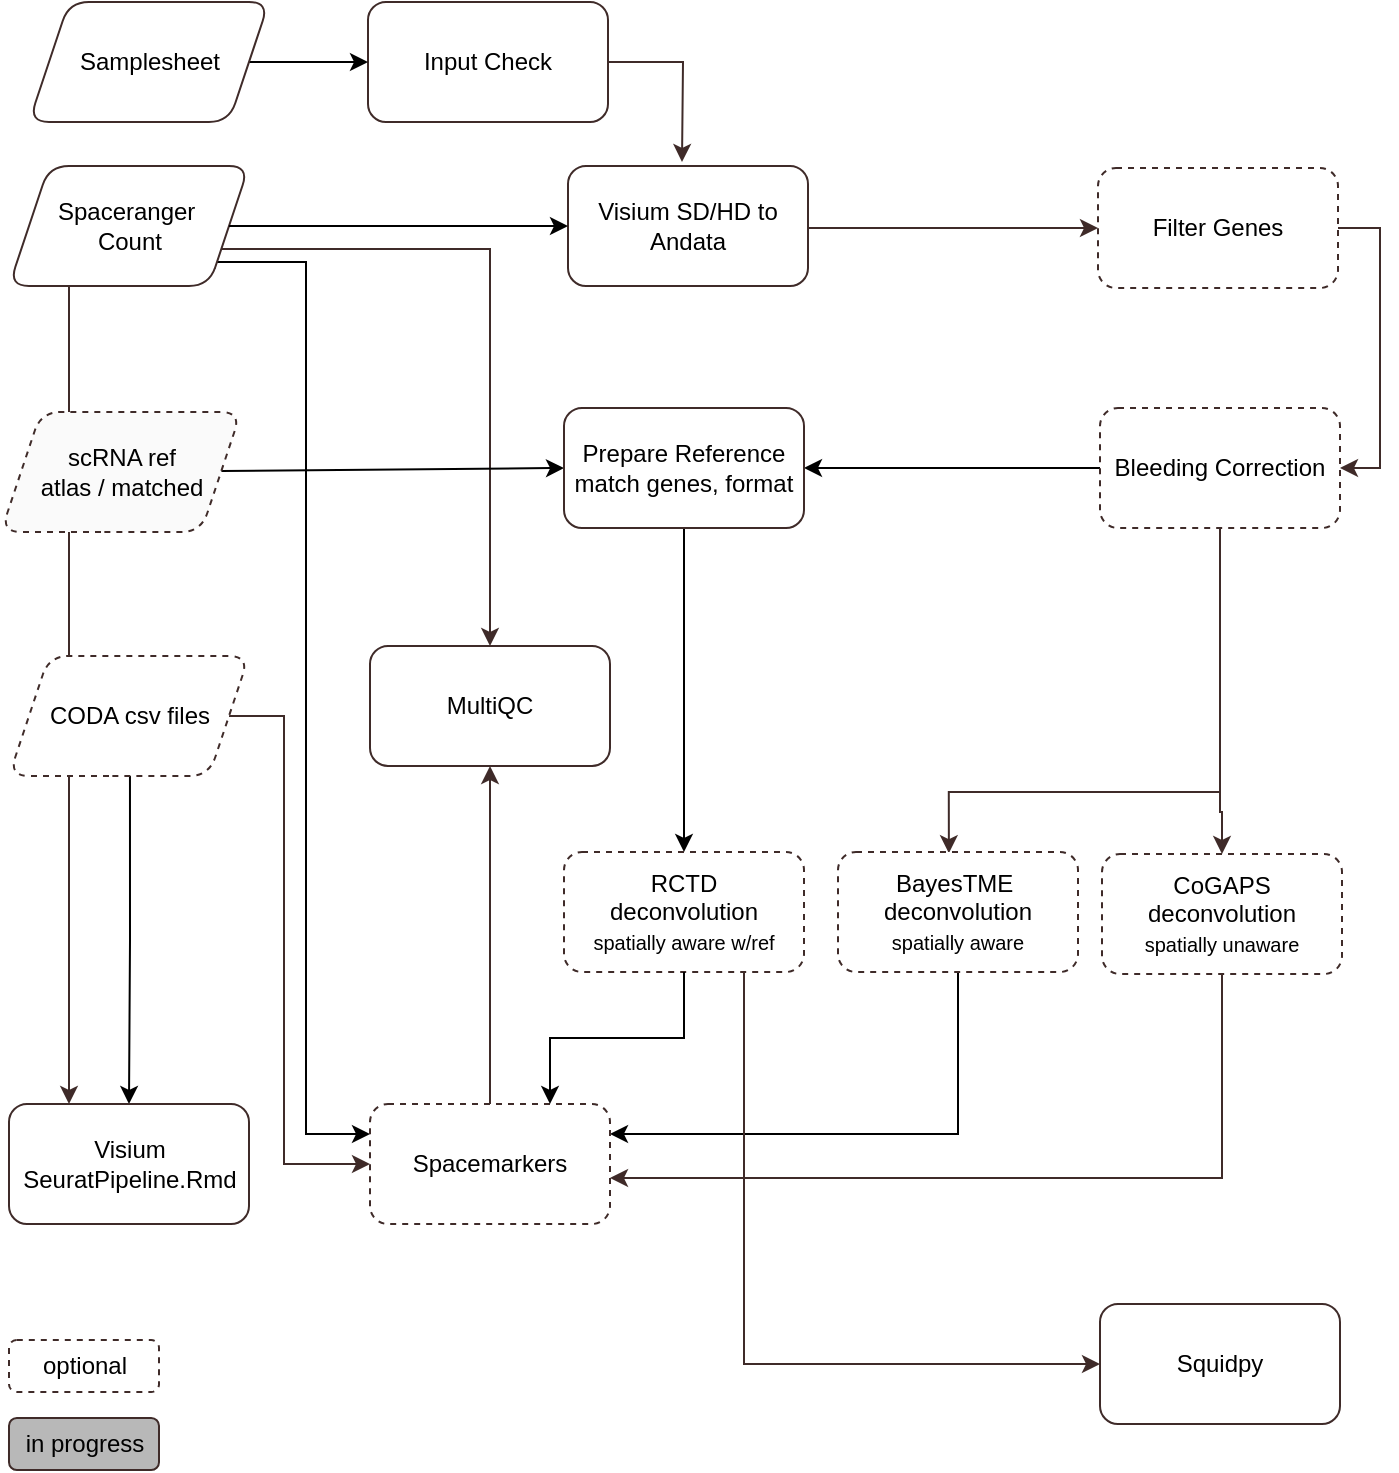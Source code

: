 <mxfile>
    <diagram name="Page-1" id="UtpHl4ARBOucqe9Nt2o0">
        <mxGraphModel dx="1066" dy="386" grid="0" gridSize="10" guides="1" tooltips="1" connect="1" arrows="1" fold="1" page="1" pageScale="1" pageWidth="827" pageHeight="1169" background="none" math="0" shadow="0">
            <root>
                <mxCell id="0"/>
                <mxCell id="1" parent="0"/>
                <mxCell id="ubO4bg-7dvknVHA9PmHo-6" value="" style="edgeStyle=orthogonalEdgeStyle;rounded=0;orthogonalLoop=1;jettySize=auto;html=1;strokeColor=#3F2B29;exitX=0.25;exitY=1;exitDx=0;exitDy=0;entryX=0.25;entryY=0;entryDx=0;entryDy=0;" parent="1" source="lG0zF8bITZGp1ZAjM_VV-1" target="lG0zF8bITZGp1ZAjM_VV-17" edge="1">
                    <mxGeometry relative="1" as="geometry">
                        <mxPoint x="115" y="277" as="sourcePoint"/>
                        <mxPoint x="115" y="513" as="targetPoint"/>
                    </mxGeometry>
                </mxCell>
                <mxCell id="MN6aCFW4edd8GgNkVKiP-10" value="" style="edgeStyle=orthogonalEdgeStyle;rounded=0;orthogonalLoop=1;jettySize=auto;html=1;strokeColor=#3F2B29;exitX=1;exitY=0.75;exitDx=0;exitDy=0;" parent="1" source="lG0zF8bITZGp1ZAjM_VV-1" target="MN6aCFW4edd8GgNkVKiP-9" edge="1">
                    <mxGeometry relative="1" as="geometry">
                        <Array as="points">
                            <mxPoint x="285" y="169"/>
                        </Array>
                    </mxGeometry>
                </mxCell>
                <mxCell id="ubO4bg-7dvknVHA9PmHo-1" style="edgeStyle=orthogonalEdgeStyle;rounded=0;orthogonalLoop=1;jettySize=auto;html=1;exitX=1;exitY=1;exitDx=0;exitDy=0;entryX=0;entryY=0.25;entryDx=0;entryDy=0;" parent="1" source="lG0zF8bITZGp1ZAjM_VV-1" target="lG0zF8bITZGp1ZAjM_VV-23" edge="1">
                    <mxGeometry relative="1" as="geometry">
                        <Array as="points">
                            <mxPoint x="193" y="175"/>
                            <mxPoint x="193" y="611"/>
                        </Array>
                    </mxGeometry>
                </mxCell>
                <mxCell id="lG0zF8bITZGp1ZAjM_VV-1" value="Spaceranger&amp;nbsp;&lt;div&gt;Count&lt;/div&gt;" style="rounded=1;whiteSpace=wrap;html=1;strokeColor=#3F2B29;shape=parallelogram;boundedLbl=1;perimeter=parallelogramPerimeter;fixedSize=1;" parent="1" vertex="1">
                    <mxGeometry x="44.5" y="127" width="120" height="60" as="geometry"/>
                </mxCell>
                <mxCell id="q4rEuiHk8W_c-3m5-zlU-2" value="" style="edgeStyle=orthogonalEdgeStyle;rounded=0;orthogonalLoop=1;jettySize=auto;html=1;strokeColor=#3F2B29;exitX=1;exitY=0.5;exitDx=0;exitDy=0;" parent="1" source="lG0zF8bITZGp1ZAjM_VV-3" edge="1">
                    <mxGeometry relative="1" as="geometry">
                        <mxPoint x="381" y="125" as="targetPoint"/>
                    </mxGeometry>
                </mxCell>
                <mxCell id="lG0zF8bITZGp1ZAjM_VV-3" value="Input Check" style="rounded=1;whiteSpace=wrap;html=1;strokeColor=#3F2B29;" parent="1" vertex="1">
                    <mxGeometry x="224" y="45" width="120" height="60" as="geometry"/>
                </mxCell>
                <mxCell id="q4rEuiHk8W_c-3m5-zlU-3" value="" style="edgeStyle=orthogonalEdgeStyle;rounded=0;orthogonalLoop=1;jettySize=auto;html=1;entryX=0.462;entryY=0.01;entryDx=0;entryDy=0;exitX=0.5;exitY=1;exitDx=0;exitDy=0;strokeColor=#3F2B29;entryPerimeter=0;" parent="1" source="MN6aCFW4edd8GgNkVKiP-15" target="lG0zF8bITZGp1ZAjM_VV-25" edge="1">
                    <mxGeometry relative="1" as="geometry">
                        <mxPoint x="723" y="308" as="targetPoint"/>
                        <Array as="points">
                            <mxPoint x="650" y="440"/>
                            <mxPoint x="514" y="440"/>
                        </Array>
                    </mxGeometry>
                </mxCell>
                <mxCell id="MN6aCFW4edd8GgNkVKiP-16" value="" style="edgeStyle=orthogonalEdgeStyle;rounded=0;orthogonalLoop=1;jettySize=auto;html=1;exitX=1;exitY=0.5;exitDx=0;exitDy=0;entryX=1;entryY=0.5;entryDx=0;entryDy=0;strokeColor=#3F2B29;" parent="1" source="lG0zF8bITZGp1ZAjM_VV-13" target="MN6aCFW4edd8GgNkVKiP-15" edge="1">
                    <mxGeometry relative="1" as="geometry"/>
                </mxCell>
                <mxCell id="lG0zF8bITZGp1ZAjM_VV-13" value="Filter Genes" style="rounded=1;whiteSpace=wrap;html=1;strokeColor=#3F2B29;dashed=1;" parent="1" vertex="1">
                    <mxGeometry x="589" y="128" width="120" height="60" as="geometry"/>
                </mxCell>
                <mxCell id="cCUpEwaMNrmo6Q71-gxC-1" style="edgeStyle=orthogonalEdgeStyle;rounded=0;orthogonalLoop=1;jettySize=auto;html=1;exitX=1;exitY=0.5;exitDx=0;exitDy=0;entryX=0;entryY=0.5;entryDx=0;entryDy=0;strokeColor=#3F2B29;" parent="1" source="lG0zF8bITZGp1ZAjM_VV-15" target="lG0zF8bITZGp1ZAjM_VV-23" edge="1">
                    <mxGeometry relative="1" as="geometry">
                        <Array as="points">
                            <mxPoint x="182" y="402"/>
                            <mxPoint x="182" y="626"/>
                        </Array>
                    </mxGeometry>
                </mxCell>
                <mxCell id="ubO4bg-7dvknVHA9PmHo-9" value="" style="edgeStyle=orthogonalEdgeStyle;rounded=0;orthogonalLoop=1;jettySize=auto;html=1;entryX=0.5;entryY=0;entryDx=0;entryDy=0;exitX=0.504;exitY=0.833;exitDx=0;exitDy=0;exitPerimeter=0;" parent="1" source="lG0zF8bITZGp1ZAjM_VV-15" target="lG0zF8bITZGp1ZAjM_VV-17" edge="1">
                    <mxGeometry relative="1" as="geometry">
                        <mxPoint x="104.5" y="402" as="targetPoint"/>
                    </mxGeometry>
                </mxCell>
                <mxCell id="lG0zF8bITZGp1ZAjM_VV-15" value="CODA csv files" style="rounded=1;whiteSpace=wrap;html=1;fillColor=default;strokeColor=#3F2B29;shape=parallelogram;boundedLbl=1;perimeter=parallelogramPerimeter;fixedSize=1;dashed=1;" parent="1" vertex="1">
                    <mxGeometry x="44.5" y="372" width="120" height="60" as="geometry"/>
                </mxCell>
                <mxCell id="lG0zF8bITZGp1ZAjM_VV-17" value="Visium SeuratPipeline.Rmd" style="rounded=1;whiteSpace=wrap;html=1;fillColor=none;strokeColor=#3F2B29;" parent="1" vertex="1">
                    <mxGeometry x="44.5" y="596" width="120" height="60" as="geometry"/>
                </mxCell>
                <mxCell id="MN6aCFW4edd8GgNkVKiP-12" value="" style="edgeStyle=orthogonalEdgeStyle;rounded=0;orthogonalLoop=1;jettySize=auto;html=1;entryX=0.5;entryY=1;entryDx=0;entryDy=0;strokeColor=#3F2B29;exitX=0.5;exitY=0;exitDx=0;exitDy=0;" parent="1" source="lG0zF8bITZGp1ZAjM_VV-23" target="MN6aCFW4edd8GgNkVKiP-9" edge="1">
                    <mxGeometry relative="1" as="geometry">
                        <mxPoint x="281" y="490" as="targetPoint"/>
                        <mxPoint x="290" y="553" as="sourcePoint"/>
                    </mxGeometry>
                </mxCell>
                <mxCell id="ubO4bg-7dvknVHA9PmHo-11" value="" style="edgeStyle=orthogonalEdgeStyle;rounded=0;orthogonalLoop=1;jettySize=auto;html=1;entryX=1;entryY=0.25;entryDx=0;entryDy=0;exitX=0.5;exitY=1;exitDx=0;exitDy=0;" parent="1" source="lG0zF8bITZGp1ZAjM_VV-25" target="lG0zF8bITZGp1ZAjM_VV-23" edge="1">
                    <mxGeometry relative="1" as="geometry">
                        <mxPoint x="523" y="610" as="targetPoint"/>
                    </mxGeometry>
                </mxCell>
                <mxCell id="lG0zF8bITZGp1ZAjM_VV-25" value="&lt;span style=&quot;color: rgb(0, 0, 0);&quot;&gt;BayesTME&amp;nbsp;&lt;/span&gt;&lt;div style=&quot;scrollbar-color: light-dark(#e2e2e2, #4b4b4b)&lt;br/&gt;&#x9;&#x9;&#x9;&#x9;&#x9;light-dark(#fbfbfb, var(--dark-panel-color));&quot;&gt;deconvolution&lt;/div&gt;&lt;div style=&quot;scrollbar-color: light-dark(#e2e2e2, #4b4b4b)&lt;br/&gt;&#x9;&#x9;&#x9;&#x9;&#x9;light-dark(#fbfbfb, var(--dark-panel-color));&quot;&gt;&lt;font style=&quot;font-size: 10px;&quot;&gt;spatially aware&lt;/font&gt;&lt;/div&gt;" style="rounded=1;whiteSpace=wrap;html=1;strokeColor=#3F2B29;dashed=1;" parent="1" vertex="1">
                    <mxGeometry x="459" y="470" width="120" height="60" as="geometry"/>
                </mxCell>
                <mxCell id="lG0zF8bITZGp1ZAjM_VV-33" value="&lt;div&gt;&lt;span style=&quot;color: rgb(0, 0, 0);&quot;&gt;CoGAPS deconvolution&lt;/span&gt;&lt;br&gt;&lt;/div&gt;&lt;div&gt;&lt;font style=&quot;font-size: 10px;&quot; color=&quot;#000000&quot;&gt;spatially unaware&lt;/font&gt;&lt;/div&gt;" style="rounded=1;whiteSpace=wrap;html=1;strokeColor=#3F2B29;dashed=1;" parent="1" vertex="1">
                    <mxGeometry x="591" y="471" width="120" height="60" as="geometry"/>
                </mxCell>
                <mxCell id="MN6aCFW4edd8GgNkVKiP-9" value="MultiQC" style="rounded=1;whiteSpace=wrap;html=1;strokeColor=#3F2B29;" parent="1" vertex="1">
                    <mxGeometry x="225" y="367" width="120" height="60" as="geometry"/>
                </mxCell>
                <mxCell id="12" style="edgeStyle=orthogonalEdgeStyle;rounded=0;orthogonalLoop=1;jettySize=auto;html=1;exitX=0.75;exitY=1;exitDx=0;exitDy=0;strokeColor=#3F2B29;" parent="1" source="13" target="2" edge="1">
                    <mxGeometry relative="1" as="geometry">
                        <Array as="points">
                            <mxPoint x="412" y="726"/>
                        </Array>
                    </mxGeometry>
                </mxCell>
                <mxCell id="21" value="" style="edgeStyle=none;html=1;entryX=1;entryY=0.5;entryDx=0;entryDy=0;" parent="1" source="MN6aCFW4edd8GgNkVKiP-15" target="8" edge="1">
                    <mxGeometry relative="1" as="geometry">
                        <mxPoint x="510" y="278" as="targetPoint"/>
                    </mxGeometry>
                </mxCell>
                <mxCell id="MN6aCFW4edd8GgNkVKiP-15" value="Bleeding Correction" style="rounded=1;whiteSpace=wrap;html=1;strokeColor=#3F2B29;dashed=1;" parent="1" vertex="1">
                    <mxGeometry x="590" y="248" width="120" height="60" as="geometry"/>
                </mxCell>
                <mxCell id="JdvyvIJq4wOrrEWista5-1" value="in progress" style="rounded=1;whiteSpace=wrap;html=1;fillColor=#B8B8B8;strokeColor=#3F2B29;" parent="1" vertex="1">
                    <mxGeometry x="44.5" y="753" width="75" height="26" as="geometry"/>
                </mxCell>
                <mxCell id="lG0zF8bITZGp1ZAjM_VV-23" value="Spacemarkers" style="rounded=1;whiteSpace=wrap;html=1;strokeColor=#3F2B29;dashed=1;" parent="1" vertex="1">
                    <mxGeometry x="225" y="596" width="120" height="60" as="geometry"/>
                </mxCell>
                <mxCell id="ubO4bg-7dvknVHA9PmHo-12" value="" style="edgeStyle=orthogonalEdgeStyle;rounded=0;orthogonalLoop=1;jettySize=auto;html=1;exitX=0.5;exitY=1;exitDx=0;exitDy=0;strokeColor=#3F2B29;" parent="1" source="lG0zF8bITZGp1ZAjM_VV-33" edge="1">
                    <mxGeometry relative="1" as="geometry">
                        <mxPoint x="345" y="633" as="targetPoint"/>
                        <mxPoint x="651.16" y="559" as="sourcePoint"/>
                        <Array as="points">
                            <mxPoint x="651" y="633"/>
                            <mxPoint x="345" y="633"/>
                        </Array>
                    </mxGeometry>
                </mxCell>
                <mxCell id="ubO4bg-7dvknVHA9PmHo-17" value="" style="edgeStyle=orthogonalEdgeStyle;rounded=0;orthogonalLoop=1;jettySize=auto;html=1;" parent="1" source="ubO4bg-7dvknVHA9PmHo-16" target="lG0zF8bITZGp1ZAjM_VV-3" edge="1">
                    <mxGeometry relative="1" as="geometry"/>
                </mxCell>
                <mxCell id="ubO4bg-7dvknVHA9PmHo-16" value="&lt;div&gt;Samplesheet&lt;/div&gt;" style="rounded=1;whiteSpace=wrap;html=1;strokeColor=#3F2B29;shape=parallelogram;boundedLbl=1;perimeter=parallelogramPerimeter;fixedSize=1;" parent="1" vertex="1">
                    <mxGeometry x="54.5" y="45" width="120" height="60" as="geometry"/>
                </mxCell>
                <mxCell id="2" value="Squidpy" style="rounded=1;whiteSpace=wrap;html=1;strokeColor=#3F2B29;" parent="1" vertex="1">
                    <mxGeometry x="590" y="696" width="120" height="60" as="geometry"/>
                </mxCell>
                <mxCell id="6" value="optional" style="rounded=1;whiteSpace=wrap;html=1;fillColor=#FFFFFF;strokeColor=#3F2B29;dashed=1;" parent="1" vertex="1">
                    <mxGeometry x="44.5" y="714" width="75" height="26" as="geometry"/>
                </mxCell>
                <mxCell id="9" value="" style="edgeStyle=none;html=1;entryX=0;entryY=0.5;entryDx=0;entryDy=0;" parent="1" source="7" target="8" edge="1">
                    <mxGeometry relative="1" as="geometry">
                        <mxPoint x="240.5" y="280" as="targetPoint"/>
                    </mxGeometry>
                </mxCell>
                <mxCell id="7" value="scRNA ref&lt;div&gt;atlas / matched&lt;/div&gt;" style="rounded=1;whiteSpace=wrap;html=1;fillColor=#FAFAFA;strokeColor=#3F2B29;shape=parallelogram;boundedLbl=1;perimeter=parallelogramPerimeter;fixedSize=1;dashed=1;" parent="1" vertex="1">
                    <mxGeometry x="40.5" y="250" width="120" height="60" as="geometry"/>
                </mxCell>
                <mxCell id="15" style="edgeStyle=orthogonalEdgeStyle;html=1;exitX=0.5;exitY=1;exitDx=0;exitDy=0;entryX=0.5;entryY=0;entryDx=0;entryDy=0;" parent="1" source="8" target="13" edge="1">
                    <mxGeometry relative="1" as="geometry"/>
                </mxCell>
                <mxCell id="8" value="Prepare Reference&lt;div&gt;match genes, format&lt;/div&gt;" style="rounded=1;whiteSpace=wrap;html=1;strokeColor=#3F2B29;fillColor=none;" parent="1" vertex="1">
                    <mxGeometry x="322" y="248" width="120" height="60" as="geometry"/>
                </mxCell>
                <mxCell id="13" value="&lt;div style=&quot;scrollbar-color: light-dark(#e2e2e2, #4b4b4b)&lt;br/&gt;&#x9;&#x9;&#x9;&#x9;&#x9;light-dark(#fbfbfb, var(--dark-panel-color));&quot;&gt;&lt;font color=&quot;#000000&quot;&gt;RCTD&lt;/font&gt;&lt;/div&gt;&lt;div style=&quot;scrollbar-color: light-dark(#e2e2e2, #4b4b4b)&lt;br/&gt;&#x9;&#x9;&#x9;&#x9;&#x9;light-dark(#fbfbfb, var(--dark-panel-color));&quot;&gt;deconvolution&lt;/div&gt;&lt;div style=&quot;scrollbar-color: light-dark(#e2e2e2, #4b4b4b)&lt;br/&gt;&#x9;&#x9;&#x9;&#x9;&#x9;light-dark(#fbfbfb, var(--dark-panel-color));&quot;&gt;&lt;font style=&quot;font-size: 10px;&quot;&gt;spatially aware w/ref&lt;/font&gt;&lt;/div&gt;" style="rounded=1;whiteSpace=wrap;html=1;strokeColor=#3F2B29;dashed=1;fillColor=none;" parent="1" vertex="1">
                    <mxGeometry x="322" y="470" width="120" height="60" as="geometry"/>
                </mxCell>
                <mxCell id="18" value="" style="edgeStyle=orthogonalEdgeStyle;rounded=0;orthogonalLoop=1;jettySize=auto;html=1;exitX=0.5;exitY=1;exitDx=0;exitDy=0;entryX=0.75;entryY=0;entryDx=0;entryDy=0;" parent="1" source="13" target="lG0zF8bITZGp1ZAjM_VV-23" edge="1">
                    <mxGeometry relative="1" as="geometry">
                        <mxPoint x="329" y="589" as="targetPoint"/>
                        <mxPoint x="341" y="505" as="sourcePoint"/>
                    </mxGeometry>
                </mxCell>
                <mxCell id="22" value="" style="edgeStyle=orthogonalEdgeStyle;rounded=0;orthogonalLoop=1;jettySize=auto;html=1;entryX=0.5;entryY=0;entryDx=0;entryDy=0;strokeColor=#3F2B29;" parent="1" target="lG0zF8bITZGp1ZAjM_VV-33" edge="1">
                    <mxGeometry relative="1" as="geometry">
                        <mxPoint x="524" y="481" as="targetPoint"/>
                        <Array as="points">
                            <mxPoint x="650" y="450"/>
                            <mxPoint x="651" y="450"/>
                        </Array>
                        <mxPoint x="650" y="338" as="sourcePoint"/>
                    </mxGeometry>
                </mxCell>
                <mxCell id="23" value="Visium SD/HD to Andata" style="rounded=1;whiteSpace=wrap;html=1;strokeColor=#3F2B29;dashed=0;" parent="1" vertex="1">
                    <mxGeometry x="324" y="127" width="120" height="60" as="geometry"/>
                </mxCell>
                <mxCell id="24" style="edgeStyle=orthogonalEdgeStyle;rounded=0;orthogonalLoop=1;jettySize=auto;html=1;exitX=1;exitY=0.5;exitDx=0;exitDy=0;entryX=0;entryY=0.5;entryDx=0;entryDy=0;" parent="1" source="lG0zF8bITZGp1ZAjM_VV-1" target="23" edge="1">
                    <mxGeometry relative="1" as="geometry">
                        <mxPoint x="155" y="149" as="sourcePoint"/>
                        <mxPoint x="297" y="230" as="targetPoint"/>
                        <Array as="points"/>
                    </mxGeometry>
                </mxCell>
                <mxCell id="26" value="" style="edgeStyle=orthogonalEdgeStyle;rounded=0;orthogonalLoop=1;jettySize=auto;html=1;strokeColor=#3F2B29;exitX=1;exitY=0.5;exitDx=0;exitDy=0;entryX=0;entryY=0.5;entryDx=0;entryDy=0;" parent="1" source="23" target="lG0zF8bITZGp1ZAjM_VV-13" edge="1">
                    <mxGeometry relative="1" as="geometry">
                        <mxPoint x="451" y="168" as="sourcePoint"/>
                        <mxPoint x="587" y="157" as="targetPoint"/>
                        <Array as="points">
                            <mxPoint x="481" y="158"/>
                            <mxPoint x="481" y="158"/>
                        </Array>
                    </mxGeometry>
                </mxCell>
            </root>
        </mxGraphModel>
    </diagram>
</mxfile>